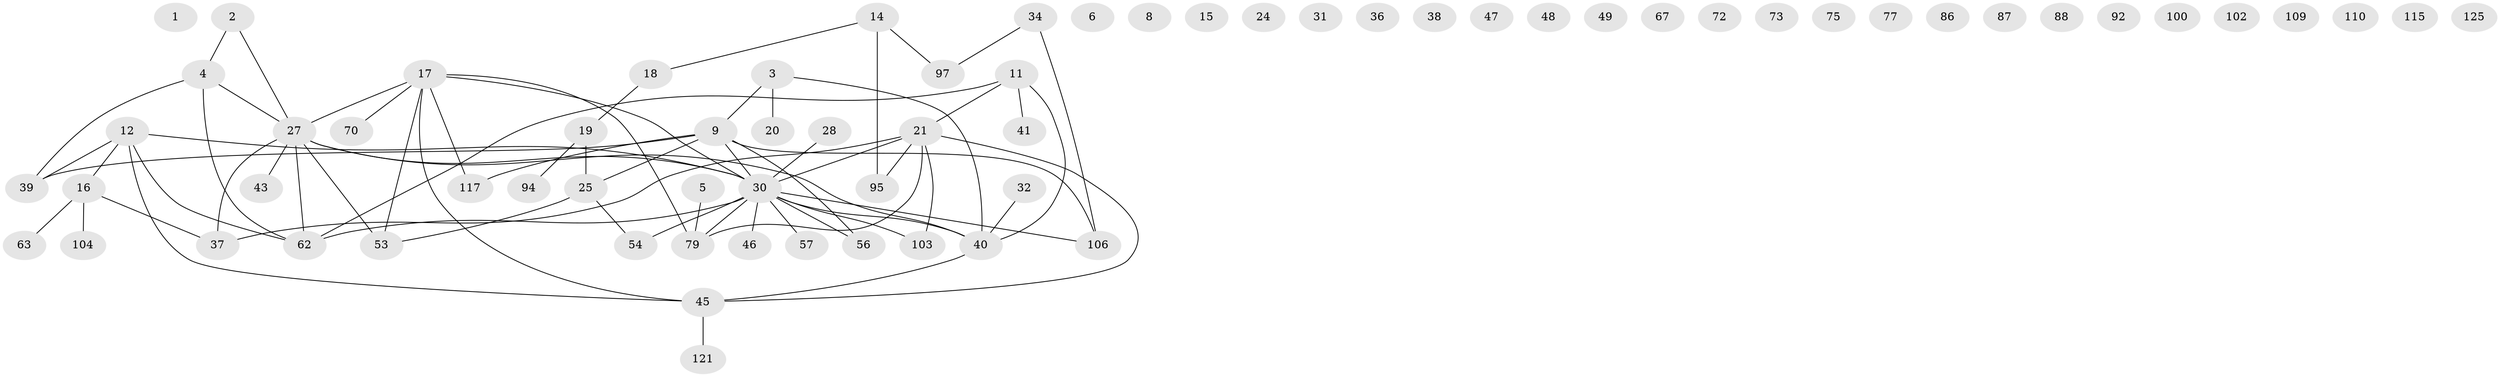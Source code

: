 // original degree distribution, {0: 0.192, 2: 0.248, 3: 0.232, 1: 0.2, 4: 0.064, 6: 0.008, 5: 0.032, 8: 0.008, 7: 0.016}
// Generated by graph-tools (version 1.1) at 2025/16/03/04/25 18:16:27]
// undirected, 69 vertices, 69 edges
graph export_dot {
graph [start="1"]
  node [color=gray90,style=filled];
  1;
  2 [super="+44+108"];
  3 [super="+7+98"];
  4 [super="+13+26+50"];
  5 [super="+10"];
  6;
  8;
  9 [super="+23+35+65+84"];
  11 [super="+22+69"];
  12 [super="+81+113"];
  14 [super="+58"];
  15;
  16 [super="+66+68+90"];
  17 [super="+82+99"];
  18 [super="+60+107"];
  19 [super="+89"];
  20;
  21 [super="+52+80+119"];
  24;
  25 [super="+29+85"];
  27 [super="+51+55+71"];
  28 [super="+120"];
  30 [super="+33+59+61+76+123"];
  31;
  32 [super="+116"];
  34 [super="+122"];
  36;
  37 [super="+105"];
  38;
  39 [super="+118"];
  40 [super="+42"];
  41;
  43 [super="+93"];
  45 [super="+64"];
  46;
  47;
  48 [super="+114"];
  49;
  53;
  54 [super="+101"];
  56 [super="+96"];
  57 [super="+83"];
  62 [super="+91+124"];
  63 [super="+74"];
  67;
  70 [super="+78"];
  72;
  73;
  75;
  77 [super="+111"];
  79;
  86;
  87;
  88;
  92;
  94;
  95;
  97;
  100;
  102;
  103;
  104 [super="+112"];
  106;
  109;
  110;
  115;
  117;
  121;
  125;
  2 -- 4;
  2 -- 27;
  3 -- 40;
  3 -- 20;
  3 -- 9;
  4 -- 27;
  4 -- 39;
  4 -- 62;
  5 -- 79;
  9 -- 117;
  9 -- 39;
  9 -- 106;
  9 -- 56;
  9 -- 25;
  9 -- 30;
  11 -- 41;
  11 -- 40;
  11 -- 21;
  11 -- 62;
  12 -- 62;
  12 -- 30;
  12 -- 39;
  12 -- 16;
  12 -- 45;
  14 -- 97;
  14 -- 95;
  14 -- 18;
  16 -- 63 [weight=2];
  16 -- 104;
  16 -- 37;
  17 -- 45;
  17 -- 53;
  17 -- 70;
  17 -- 117;
  17 -- 79;
  17 -- 27;
  17 -- 30;
  18 -- 19;
  19 -- 94;
  19 -- 25;
  21 -- 37;
  21 -- 95;
  21 -- 103;
  21 -- 79;
  21 -- 30;
  21 -- 45;
  25 -- 53;
  25 -- 54;
  27 -- 37;
  27 -- 53;
  27 -- 30;
  27 -- 40;
  27 -- 43;
  27 -- 62;
  28 -- 30;
  30 -- 106;
  30 -- 46;
  30 -- 79;
  30 -- 54 [weight=2];
  30 -- 103;
  30 -- 40;
  30 -- 56;
  30 -- 57;
  30 -- 62;
  32 -- 40;
  34 -- 97;
  34 -- 106;
  40 -- 45;
  45 -- 121;
}
